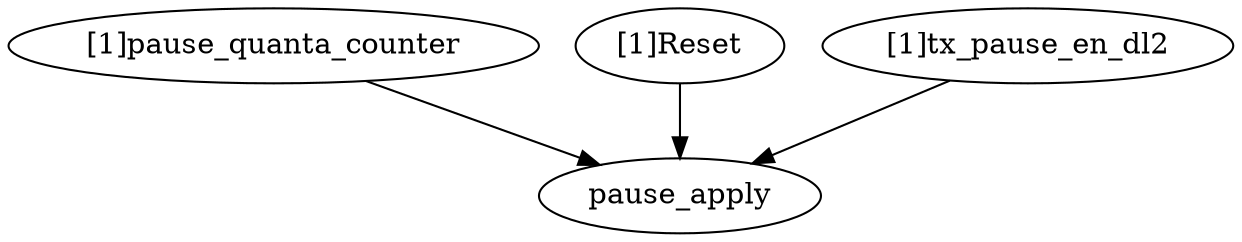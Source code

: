 strict digraph "" {
	pause_apply	 [complexity=0,
		importance=0.0872640083824,
		rank=0.0];
	"[1]pause_quanta_counter"	 [complexity=1,
		importance=0.304540149967,
		rank=0.304540149967];
	"[1]pause_quanta_counter" -> pause_apply;
	"[1]Reset"	 [complexity=1,
		importance=0.289874529247,
		rank=0.289874529247];
	"[1]Reset" -> pause_apply;
	"[1]tx_pause_en_dl2"	 [complexity=1,
		importance=0.137812674066,
		rank=0.137812674066];
	"[1]tx_pause_en_dl2" -> pause_apply;
}
